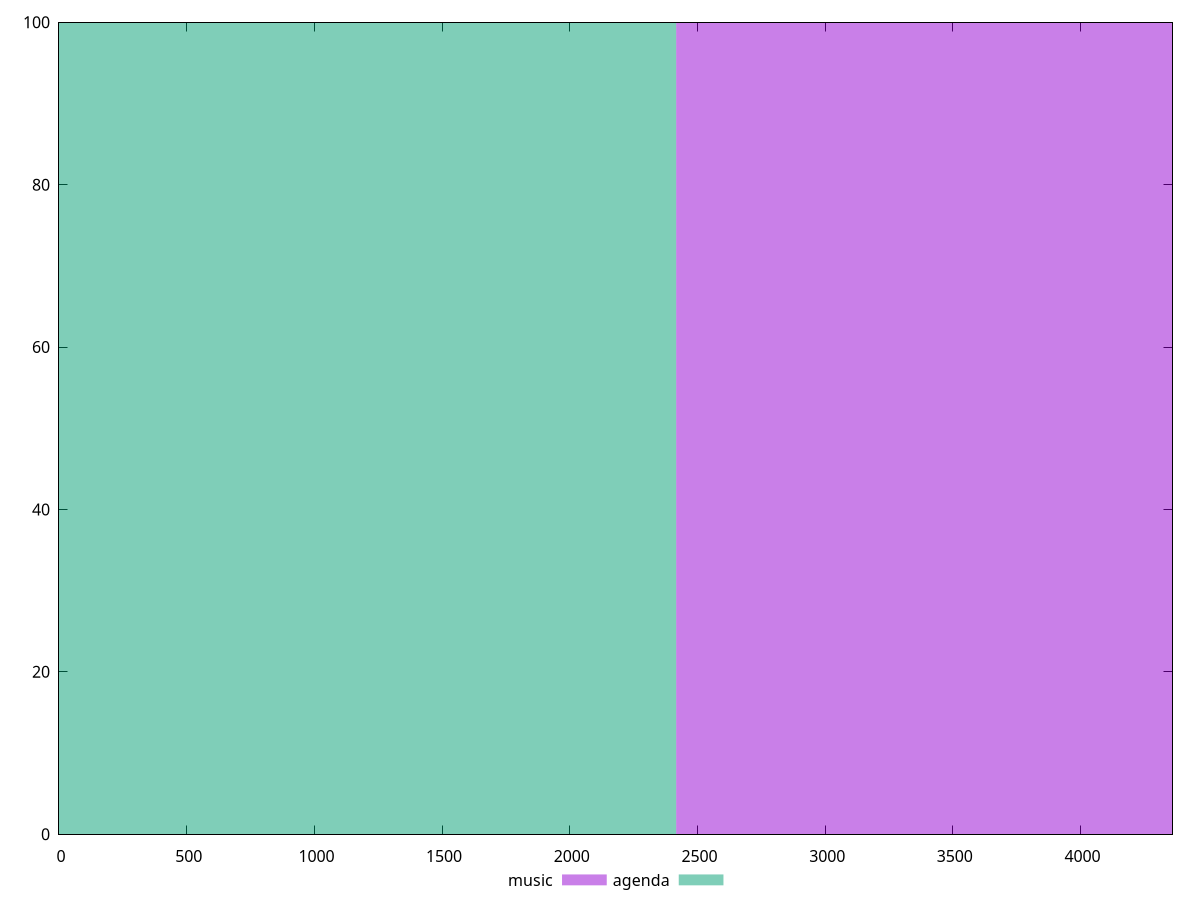 reset

$music <<EOF
4832.934487278805 100
EOF

$agenda <<EOF
0 100
EOF

set key outside below
set boxwidth 4832.934487278805
set xrange [0:4360]
set yrange [0:100]
set trange [0:100]
set style fill transparent solid 0.5 noborder
set terminal svg size 640, 500 enhanced background rgb 'white'
set output "reports/report_00031_2021-02-24T23-18-18.084Z/unused-javascript/comparison/histogram/0_vs_1.svg"

plot $music title "music" with boxes, \
     $agenda title "agenda" with boxes

reset
